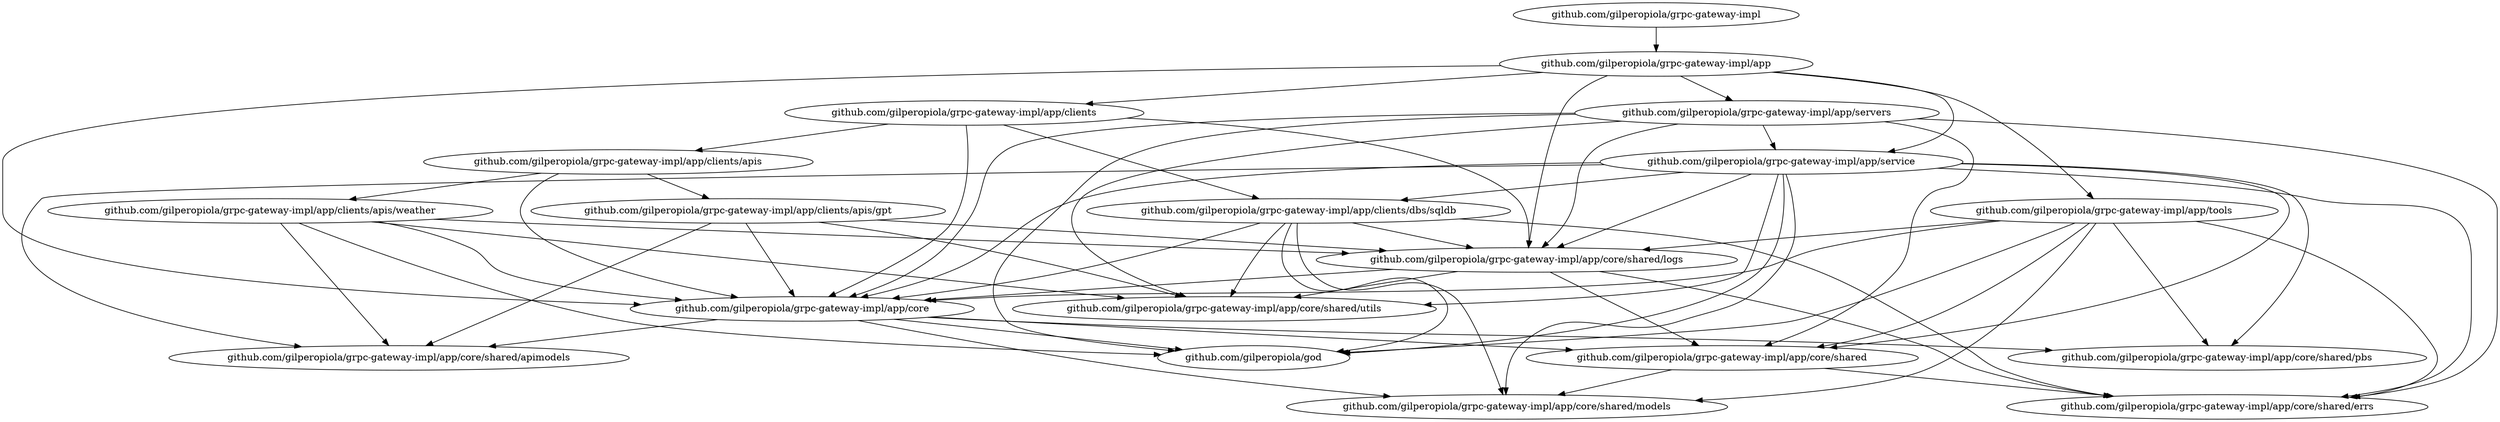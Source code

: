 digraph dependencies {
"github.com/gilperopiola/grpc-gateway-impl" -> "github.com/gilperopiola/grpc-gateway-impl/app"
"github.com/gilperopiola/grpc-gateway-impl/app" -> "github.com/gilperopiola/grpc-gateway-impl/app/clients"
"github.com/gilperopiola/grpc-gateway-impl/app" -> "github.com/gilperopiola/grpc-gateway-impl/app/core"
"github.com/gilperopiola/grpc-gateway-impl/app" -> "github.com/gilperopiola/grpc-gateway-impl/app/core/shared/logs"
"github.com/gilperopiola/grpc-gateway-impl/app" -> "github.com/gilperopiola/grpc-gateway-impl/app/servers"
"github.com/gilperopiola/grpc-gateway-impl/app" -> "github.com/gilperopiola/grpc-gateway-impl/app/service"
"github.com/gilperopiola/grpc-gateway-impl/app" -> "github.com/gilperopiola/grpc-gateway-impl/app/tools"
"github.com/gilperopiola/grpc-gateway-impl/app/clients" -> "github.com/gilperopiola/grpc-gateway-impl/app/clients/apis"
"github.com/gilperopiola/grpc-gateway-impl/app/clients" -> "github.com/gilperopiola/grpc-gateway-impl/app/clients/dbs/sqldb"
"github.com/gilperopiola/grpc-gateway-impl/app/clients" -> "github.com/gilperopiola/grpc-gateway-impl/app/core"
"github.com/gilperopiola/grpc-gateway-impl/app/clients" -> "github.com/gilperopiola/grpc-gateway-impl/app/core/shared/logs"
"github.com/gilperopiola/grpc-gateway-impl/app/clients/apis" -> "github.com/gilperopiola/grpc-gateway-impl/app/clients/apis/gpt"
"github.com/gilperopiola/grpc-gateway-impl/app/clients/apis" -> "github.com/gilperopiola/grpc-gateway-impl/app/clients/apis/weather"
"github.com/gilperopiola/grpc-gateway-impl/app/clients/apis" -> "github.com/gilperopiola/grpc-gateway-impl/app/core"
"github.com/gilperopiola/grpc-gateway-impl/app/clients/apis/gpt" -> "github.com/gilperopiola/grpc-gateway-impl/app/core"
"github.com/gilperopiola/grpc-gateway-impl/app/clients/apis/gpt" -> "github.com/gilperopiola/grpc-gateway-impl/app/core/shared/apimodels"
"github.com/gilperopiola/grpc-gateway-impl/app/clients/apis/gpt" -> "github.com/gilperopiola/grpc-gateway-impl/app/core/shared/logs"
"github.com/gilperopiola/grpc-gateway-impl/app/clients/apis/gpt" -> "github.com/gilperopiola/grpc-gateway-impl/app/core/shared/utils"
"github.com/gilperopiola/grpc-gateway-impl/app/clients/apis/weather" -> "github.com/gilperopiola/god"
"github.com/gilperopiola/grpc-gateway-impl/app/clients/apis/weather" -> "github.com/gilperopiola/grpc-gateway-impl/app/core"
"github.com/gilperopiola/grpc-gateway-impl/app/clients/apis/weather" -> "github.com/gilperopiola/grpc-gateway-impl/app/core/shared/apimodels"
"github.com/gilperopiola/grpc-gateway-impl/app/clients/apis/weather" -> "github.com/gilperopiola/grpc-gateway-impl/app/core/shared/logs"
"github.com/gilperopiola/grpc-gateway-impl/app/clients/apis/weather" -> "github.com/gilperopiola/grpc-gateway-impl/app/core/shared/utils"
"github.com/gilperopiola/grpc-gateway-impl/app/clients/dbs/sqldb" -> "github.com/gilperopiola/god"
"github.com/gilperopiola/grpc-gateway-impl/app/clients/dbs/sqldb" -> "github.com/gilperopiola/grpc-gateway-impl/app/core"
"github.com/gilperopiola/grpc-gateway-impl/app/clients/dbs/sqldb" -> "github.com/gilperopiola/grpc-gateway-impl/app/core/shared/errs"
"github.com/gilperopiola/grpc-gateway-impl/app/clients/dbs/sqldb" -> "github.com/gilperopiola/grpc-gateway-impl/app/core/shared/logs"
"github.com/gilperopiola/grpc-gateway-impl/app/clients/dbs/sqldb" -> "github.com/gilperopiola/grpc-gateway-impl/app/core/shared/models"
"github.com/gilperopiola/grpc-gateway-impl/app/clients/dbs/sqldb" -> "github.com/gilperopiola/grpc-gateway-impl/app/core/shared/utils"
"github.com/gilperopiola/grpc-gateway-impl/app/core" -> "github.com/gilperopiola/god"
"github.com/gilperopiola/grpc-gateway-impl/app/core" -> "github.com/gilperopiola/grpc-gateway-impl/app/core/shared"
"github.com/gilperopiola/grpc-gateway-impl/app/core" -> "github.com/gilperopiola/grpc-gateway-impl/app/core/shared/apimodels"
"github.com/gilperopiola/grpc-gateway-impl/app/core" -> "github.com/gilperopiola/grpc-gateway-impl/app/core/shared/models"
"github.com/gilperopiola/grpc-gateway-impl/app/core" -> "github.com/gilperopiola/grpc-gateway-impl/app/core/shared/pbs"
"github.com/gilperopiola/grpc-gateway-impl/app/core/shared" -> "github.com/gilperopiola/grpc-gateway-impl/app/core/shared/errs"
"github.com/gilperopiola/grpc-gateway-impl/app/core/shared" -> "github.com/gilperopiola/grpc-gateway-impl/app/core/shared/models"
"github.com/gilperopiola/grpc-gateway-impl/app/core/shared/logs" -> "github.com/gilperopiola/grpc-gateway-impl/app/core"
"github.com/gilperopiola/grpc-gateway-impl/app/core/shared/logs" -> "github.com/gilperopiola/grpc-gateway-impl/app/core/shared"
"github.com/gilperopiola/grpc-gateway-impl/app/core/shared/logs" -> "github.com/gilperopiola/grpc-gateway-impl/app/core/shared/errs"
"github.com/gilperopiola/grpc-gateway-impl/app/core/shared/logs" -> "github.com/gilperopiola/grpc-gateway-impl/app/core/shared/utils"
"github.com/gilperopiola/grpc-gateway-impl/app/servers" -> "github.com/gilperopiola/god"
"github.com/gilperopiola/grpc-gateway-impl/app/servers" -> "github.com/gilperopiola/grpc-gateway-impl/app/core"
"github.com/gilperopiola/grpc-gateway-impl/app/servers" -> "github.com/gilperopiola/grpc-gateway-impl/app/core/shared"
"github.com/gilperopiola/grpc-gateway-impl/app/servers" -> "github.com/gilperopiola/grpc-gateway-impl/app/core/shared/errs"
"github.com/gilperopiola/grpc-gateway-impl/app/servers" -> "github.com/gilperopiola/grpc-gateway-impl/app/core/shared/logs"
"github.com/gilperopiola/grpc-gateway-impl/app/servers" -> "github.com/gilperopiola/grpc-gateway-impl/app/core/shared/utils"
"github.com/gilperopiola/grpc-gateway-impl/app/servers" -> "github.com/gilperopiola/grpc-gateway-impl/app/service"
"github.com/gilperopiola/grpc-gateway-impl/app/service" -> "github.com/gilperopiola/god"
"github.com/gilperopiola/grpc-gateway-impl/app/service" -> "github.com/gilperopiola/grpc-gateway-impl/app/clients/dbs/sqldb"
"github.com/gilperopiola/grpc-gateway-impl/app/service" -> "github.com/gilperopiola/grpc-gateway-impl/app/core"
"github.com/gilperopiola/grpc-gateway-impl/app/service" -> "github.com/gilperopiola/grpc-gateway-impl/app/core/shared"
"github.com/gilperopiola/grpc-gateway-impl/app/service" -> "github.com/gilperopiola/grpc-gateway-impl/app/core/shared/apimodels"
"github.com/gilperopiola/grpc-gateway-impl/app/service" -> "github.com/gilperopiola/grpc-gateway-impl/app/core/shared/errs"
"github.com/gilperopiola/grpc-gateway-impl/app/service" -> "github.com/gilperopiola/grpc-gateway-impl/app/core/shared/logs"
"github.com/gilperopiola/grpc-gateway-impl/app/service" -> "github.com/gilperopiola/grpc-gateway-impl/app/core/shared/models"
"github.com/gilperopiola/grpc-gateway-impl/app/service" -> "github.com/gilperopiola/grpc-gateway-impl/app/core/shared/pbs"
"github.com/gilperopiola/grpc-gateway-impl/app/service" -> "github.com/gilperopiola/grpc-gateway-impl/app/core/shared/utils"
"github.com/gilperopiola/grpc-gateway-impl/app/tools" -> "github.com/gilperopiola/god"
"github.com/gilperopiola/grpc-gateway-impl/app/tools" -> "github.com/gilperopiola/grpc-gateway-impl/app/core"
"github.com/gilperopiola/grpc-gateway-impl/app/tools" -> "github.com/gilperopiola/grpc-gateway-impl/app/core/shared"
"github.com/gilperopiola/grpc-gateway-impl/app/tools" -> "github.com/gilperopiola/grpc-gateway-impl/app/core/shared/errs"
"github.com/gilperopiola/grpc-gateway-impl/app/tools" -> "github.com/gilperopiola/grpc-gateway-impl/app/core/shared/logs"
"github.com/gilperopiola/grpc-gateway-impl/app/tools" -> "github.com/gilperopiola/grpc-gateway-impl/app/core/shared/models"
"github.com/gilperopiola/grpc-gateway-impl/app/tools" -> "github.com/gilperopiola/grpc-gateway-impl/app/core/shared/pbs"
}
